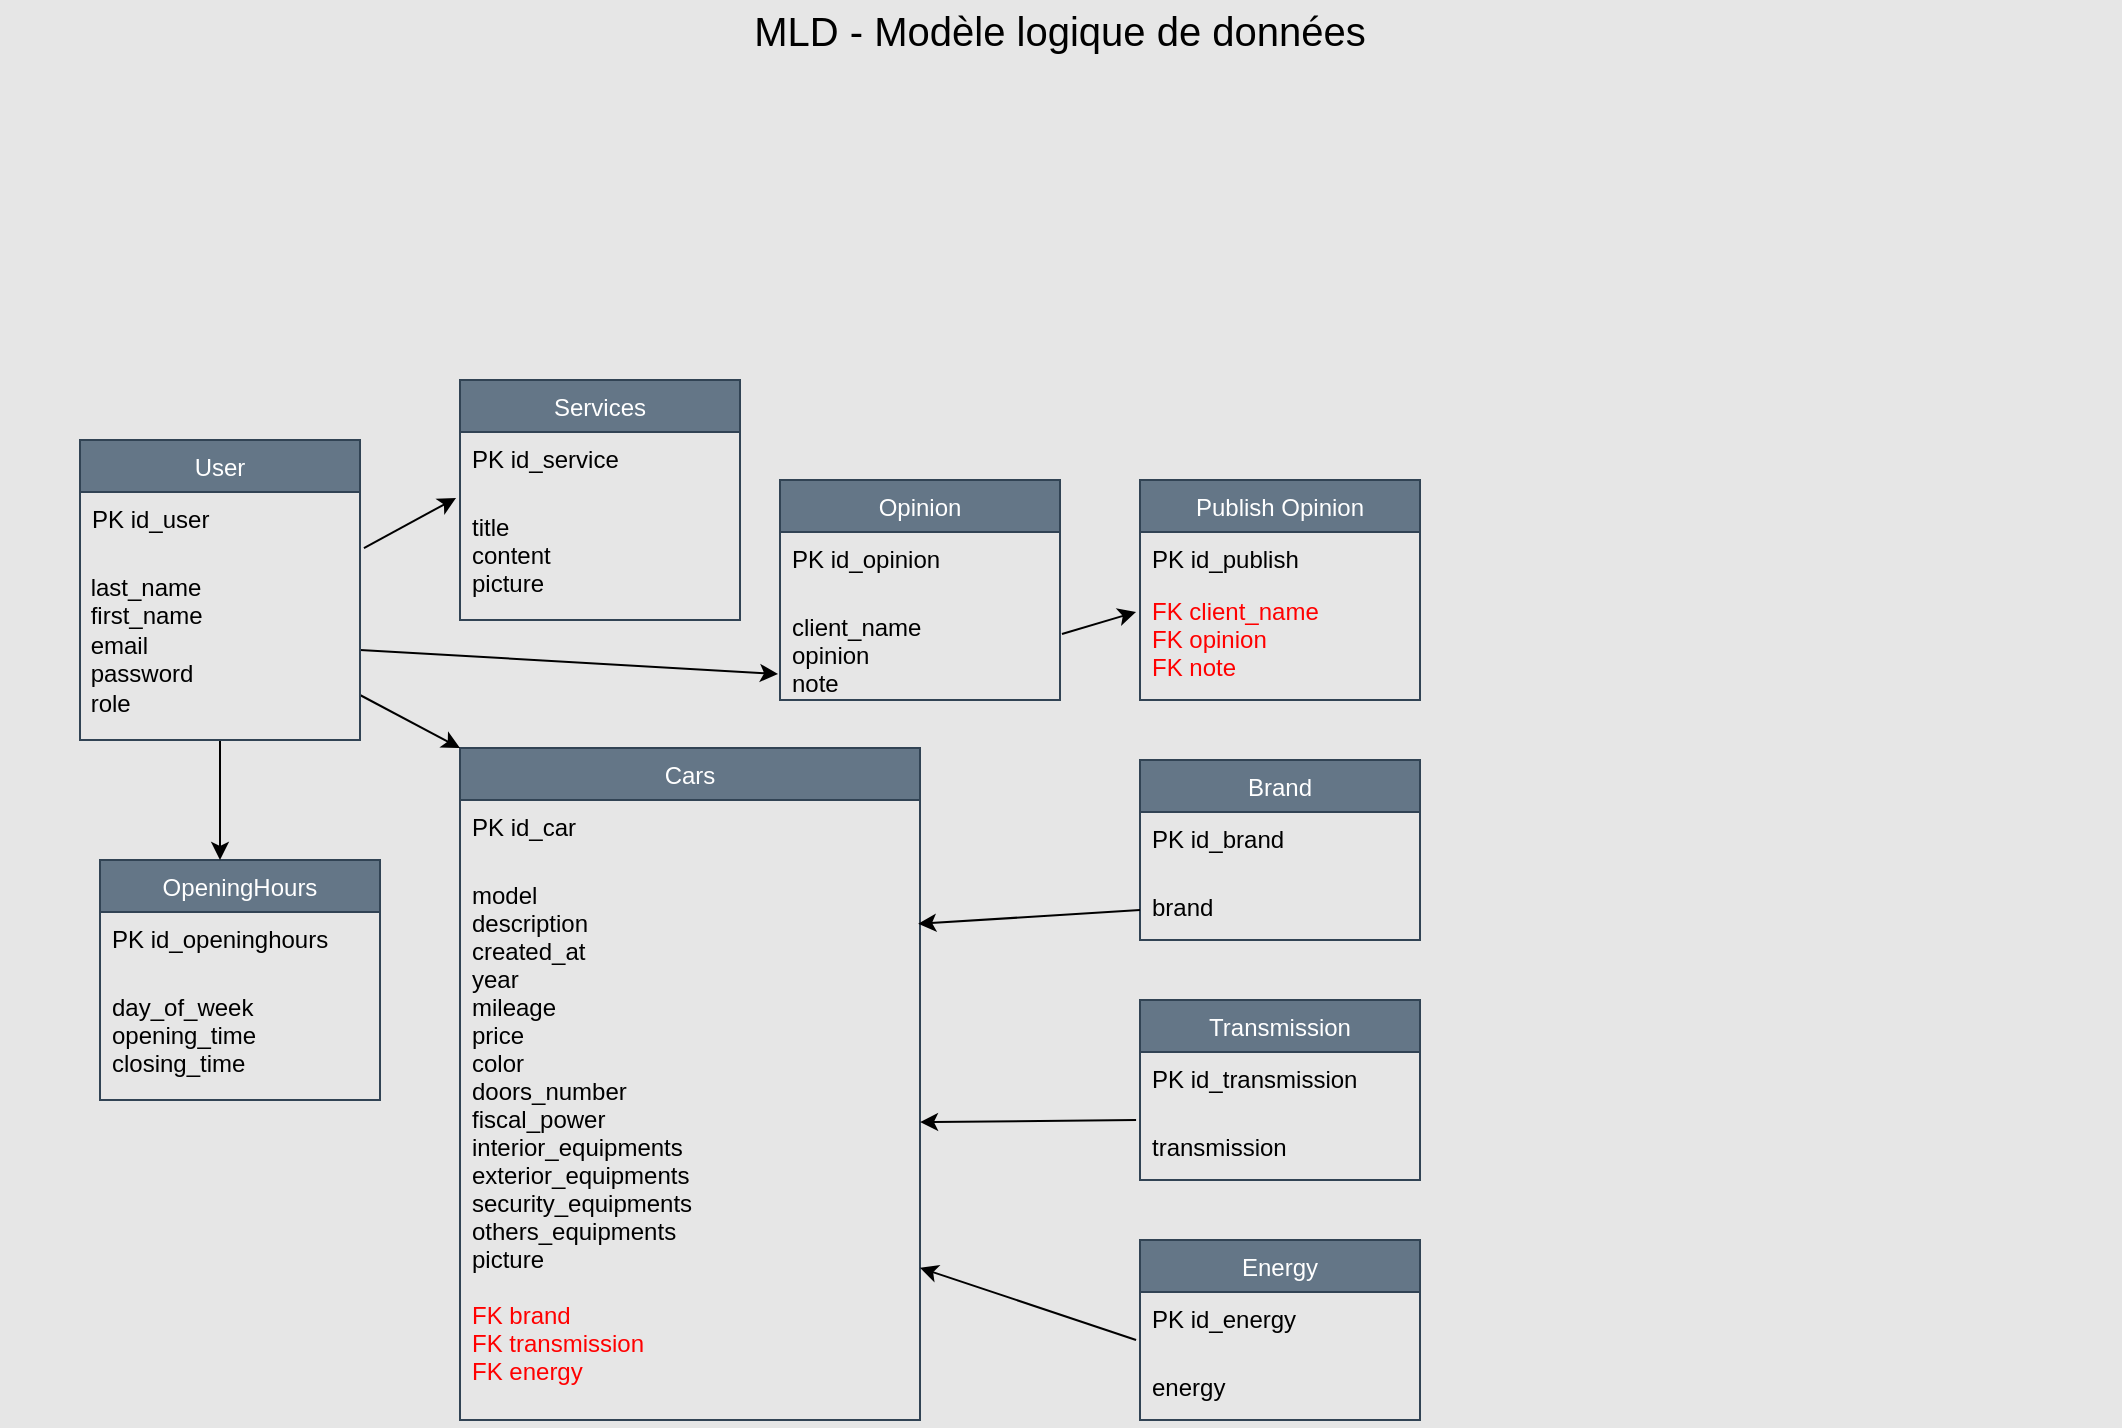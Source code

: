 <mxfile>
    <diagram id="WHhWUBudlvh6sGkOwT6w" name="Page-1">
        <mxGraphModel dx="1144" dy="779" grid="1" gridSize="10" guides="1" tooltips="1" connect="1" arrows="1" fold="1" page="1" pageScale="1" pageWidth="1169" pageHeight="827" background="#E6E6E6" math="0" shadow="0">
            <root>
                <mxCell id="0"/>
                <mxCell id="1" parent="0"/>
                <mxCell id="4" value="Services" style="swimlane;fontStyle=0;childLayout=stackLayout;horizontal=1;startSize=26;fillColor=#647687;horizontalStack=0;resizeParent=1;resizeParentMax=0;resizeLast=0;collapsible=1;marginBottom=0;fontColor=#ffffff;strokeColor=#314354;" parent="1" vertex="1">
                    <mxGeometry x="280" y="200" width="140" height="120" as="geometry"/>
                </mxCell>
                <mxCell id="5" value="PK id_service" style="text;strokeColor=none;fillColor=none;align=left;verticalAlign=top;spacingLeft=4;spacingRight=4;overflow=hidden;rotatable=0;points=[[0,0.5],[1,0.5]];portConstraint=eastwest;fontColor=#000000;" parent="4" vertex="1">
                    <mxGeometry y="26" width="140" height="34" as="geometry"/>
                </mxCell>
                <mxCell id="38" value="title&#10;content &#10;picture " style="text;strokeColor=none;fillColor=none;align=left;verticalAlign=top;spacingLeft=4;spacingRight=4;overflow=hidden;rotatable=0;points=[[0,0.5],[1,0.5]];portConstraint=eastwest;fontColor=#000000;" parent="4" vertex="1">
                    <mxGeometry y="60" width="140" height="60" as="geometry"/>
                </mxCell>
                <mxCell id="6" value="OpeningHours" style="swimlane;fontStyle=0;childLayout=stackLayout;horizontal=1;startSize=26;fillColor=#647687;horizontalStack=0;resizeParent=1;resizeParentMax=0;resizeLast=0;collapsible=1;marginBottom=0;fontColor=#ffffff;strokeColor=#314354;" parent="1" vertex="1">
                    <mxGeometry x="100" y="440" width="140" height="120" as="geometry"/>
                </mxCell>
                <mxCell id="7" value="PK id_openinghours" style="text;strokeColor=none;fillColor=none;align=left;verticalAlign=top;spacingLeft=4;spacingRight=4;overflow=hidden;rotatable=0;points=[[0,0.5],[1,0.5]];portConstraint=eastwest;fontColor=#000000;" parent="6" vertex="1">
                    <mxGeometry y="26" width="140" height="34" as="geometry"/>
                </mxCell>
                <mxCell id="39" value="day_of_week&#10;opening_time&#10;closing_time" style="text;strokeColor=none;fillColor=none;align=left;verticalAlign=top;spacingLeft=4;spacingRight=4;overflow=hidden;rotatable=0;points=[[0,0.5],[1,0.5]];portConstraint=eastwest;fontColor=#000000;" parent="6" vertex="1">
                    <mxGeometry y="60" width="140" height="60" as="geometry"/>
                </mxCell>
                <mxCell id="12" value="Opinion" style="swimlane;fontStyle=0;childLayout=stackLayout;horizontal=1;startSize=26;fillColor=#647687;horizontalStack=0;resizeParent=1;resizeParentMax=0;resizeLast=0;collapsible=1;marginBottom=0;fontColor=#ffffff;strokeColor=#314354;" parent="1" vertex="1">
                    <mxGeometry x="440" y="250" width="140" height="110" as="geometry"/>
                </mxCell>
                <mxCell id="13" value="PK id_opinion" style="text;strokeColor=none;fillColor=none;align=left;verticalAlign=top;spacingLeft=4;spacingRight=4;overflow=hidden;rotatable=0;points=[[0,0.5],[1,0.5]];portConstraint=eastwest;fontColor=#000000;" parent="12" vertex="1">
                    <mxGeometry y="26" width="140" height="34" as="geometry"/>
                </mxCell>
                <mxCell id="41" value="client_name &#10;opinion&#10;note" style="text;strokeColor=none;fillColor=none;align=left;verticalAlign=top;spacingLeft=4;spacingRight=4;overflow=hidden;rotatable=0;points=[[0,0.5],[1,0.5]];portConstraint=eastwest;fontColor=#000000;" parent="12" vertex="1">
                    <mxGeometry y="60" width="140" height="50" as="geometry"/>
                </mxCell>
                <mxCell id="14" value="Cars" style="swimlane;fontStyle=0;childLayout=stackLayout;horizontal=1;startSize=26;fillColor=#647687;horizontalStack=0;resizeParent=1;resizeParentMax=0;resizeLast=0;collapsible=1;marginBottom=0;fontColor=#ffffff;strokeColor=#314354;" parent="1" vertex="1">
                    <mxGeometry x="280" y="384" width="230" height="336" as="geometry"/>
                </mxCell>
                <mxCell id="15" value="PK id_car&#10;" style="text;strokeColor=none;fillColor=none;align=left;verticalAlign=top;spacingLeft=4;spacingRight=4;overflow=hidden;rotatable=0;points=[[0,0.5],[1,0.5]];portConstraint=eastwest;fontColor=#000000;" parent="14" vertex="1">
                    <mxGeometry y="26" width="230" height="34" as="geometry"/>
                </mxCell>
                <mxCell id="42" value="model&#10;description&#10;created_at&#10;year&#10;mileage&#10;price&#10;color&#10;doors_number&#10;fiscal_power&#10;interior_equipments&#10;exterior_equipments&#10;security_equipments&#10;others_equipments&#10;picture" style="text;strokeColor=none;fillColor=none;align=left;verticalAlign=top;spacingLeft=4;spacingRight=4;overflow=hidden;rotatable=0;points=[[0,0.5],[1,0.5]];portConstraint=eastwest;fontColor=#000000;" parent="14" vertex="1">
                    <mxGeometry y="60" width="230" height="210" as="geometry"/>
                </mxCell>
                <mxCell id="54" value="FK brand &#10;FK transmission&#10;FK energy" style="text;strokeColor=none;fillColor=none;align=left;verticalAlign=top;spacingLeft=4;spacingRight=4;overflow=hidden;rotatable=0;points=[[0,0.5],[1,0.5]];portConstraint=eastwest;fontColor=#FF0000;" parent="14" vertex="1">
                    <mxGeometry y="270" width="230" height="66" as="geometry"/>
                </mxCell>
                <mxCell id="18" value="Publish Opinion" style="swimlane;fontStyle=0;childLayout=stackLayout;horizontal=1;startSize=26;fillColor=#647687;horizontalStack=0;resizeParent=1;resizeParentMax=0;resizeLast=0;collapsible=1;marginBottom=0;fontColor=#ffffff;strokeColor=#314354;" parent="1" vertex="1">
                    <mxGeometry x="620" y="250" width="140" height="110" as="geometry"/>
                </mxCell>
                <mxCell id="19" value="PK id_publish" style="text;strokeColor=none;fillColor=none;align=left;verticalAlign=top;spacingLeft=4;spacingRight=4;overflow=hidden;rotatable=0;points=[[0,0.5],[1,0.5]];portConstraint=eastwest;fontColor=#000000;" parent="18" vertex="1">
                    <mxGeometry y="26" width="140" height="26" as="geometry"/>
                </mxCell>
                <mxCell id="20" value="FK client_name&#10;FK opinion&#10;FK note " style="text;strokeColor=none;fillColor=none;align=left;verticalAlign=top;spacingLeft=4;spacingRight=4;overflow=hidden;rotatable=0;points=[[0,0.5],[1,0.5]];portConstraint=eastwest;fontColor=#FF0000;" parent="18" vertex="1">
                    <mxGeometry y="52" width="140" height="58" as="geometry"/>
                </mxCell>
                <mxCell id="23" value="" style="endArrow=classic;html=1;fontColor=#FF0000;entryX=-0.014;entryY=-0.017;entryDx=0;entryDy=0;entryPerimeter=0;strokeColor=#000000;exitX=1.014;exitY=0.824;exitDx=0;exitDy=0;exitPerimeter=0;" parent="1" source="32" target="38" edge="1">
                    <mxGeometry width="50" height="50" relative="1" as="geometry">
                        <mxPoint x="460" y="160" as="sourcePoint"/>
                        <mxPoint x="230" y="130" as="targetPoint"/>
                    </mxGeometry>
                </mxCell>
                <mxCell id="25" value="" style="endArrow=classic;html=1;strokeColor=#000000;fontColor=#FF0000;exitX=0.5;exitY=1;exitDx=0;exitDy=0;" parent="1" source="40" edge="1">
                    <mxGeometry width="50" height="50" relative="1" as="geometry">
                        <mxPoint x="460" y="208" as="sourcePoint"/>
                        <mxPoint x="160" y="440" as="targetPoint"/>
                        <Array as="points">
                            <mxPoint x="160" y="410"/>
                        </Array>
                    </mxGeometry>
                </mxCell>
                <mxCell id="27" value="" style="endArrow=classic;html=1;strokeColor=#000000;fontColor=#FF0000;entryX=-0.007;entryY=0.74;entryDx=0;entryDy=0;exitX=1;exitY=0.5;exitDx=0;exitDy=0;entryPerimeter=0;" parent="1" source="40" target="41" edge="1">
                    <mxGeometry width="50" height="50" relative="1" as="geometry">
                        <mxPoint x="462.94" y="431.5" as="sourcePoint"/>
                        <mxPoint x="250" y="490" as="targetPoint"/>
                    </mxGeometry>
                </mxCell>
                <mxCell id="28" value="" style="endArrow=classic;html=1;strokeColor=#000000;fontColor=#FF0000;entryX=0;entryY=0;entryDx=0;entryDy=0;exitX=1;exitY=0.75;exitDx=0;exitDy=0;" parent="1" source="40" target="14" edge="1">
                    <mxGeometry width="50" height="50" relative="1" as="geometry">
                        <mxPoint x="427.979" y="470" as="sourcePoint"/>
                        <mxPoint x="220" y="600" as="targetPoint"/>
                        <Array as="points"/>
                    </mxGeometry>
                </mxCell>
                <mxCell id="29" value="" style="endArrow=classic;html=1;strokeColor=#000000;fontColor=#FF0000;entryX=-0.014;entryY=0.241;entryDx=0;entryDy=0;exitX=1.007;exitY=0.34;exitDx=0;exitDy=0;exitPerimeter=0;entryPerimeter=0;" parent="1" target="20" edge="1" source="41">
                    <mxGeometry width="50" height="50" relative="1" as="geometry">
                        <mxPoint x="580" y="239" as="sourcePoint"/>
                        <mxPoint x="510" y="400" as="targetPoint"/>
                    </mxGeometry>
                </mxCell>
                <mxCell id="30" value="MLD - Modèle logique de données" style="text;html=1;strokeColor=none;fillColor=none;align=center;verticalAlign=middle;whiteSpace=wrap;rounded=0;fontColor=#000000;fontSize=20;" parent="1" vertex="1">
                    <mxGeometry x="50" y="10" width="1060" height="30" as="geometry"/>
                </mxCell>
                <mxCell id="31" value="User" style="swimlane;fontStyle=0;childLayout=stackLayout;horizontal=1;startSize=26;fillColor=#647687;horizontalStack=0;resizeParent=1;resizeParentMax=0;resizeLast=0;collapsible=1;marginBottom=0;fontColor=#ffffff;strokeColor=#314354;" parent="1" vertex="1">
                    <mxGeometry x="90" y="230" width="140" height="150" as="geometry"/>
                </mxCell>
                <mxCell id="32" value="PK id_user " style="text;strokeColor=none;fillColor=none;align=left;verticalAlign=top;spacingLeft=4;spacingRight=4;overflow=hidden;rotatable=0;points=[[0,0.5],[1,0.5]];portConstraint=eastwest;fontColor=#000000;" parent="31" vertex="1">
                    <mxGeometry y="26" width="140" height="34" as="geometry"/>
                </mxCell>
                <mxCell id="40" value="&lt;span style=&quot;color: rgb(0, 0, 0); font-family: Helvetica; font-size: 12px; font-style: normal; font-variant-ligatures: normal; font-variant-caps: normal; font-weight: 400; letter-spacing: normal; orphans: 2; text-align: left; text-indent: 0px; text-transform: none; widows: 2; word-spacing: 0px; -webkit-text-stroke-width: 0px; text-decoration-thickness: initial; text-decoration-style: initial; text-decoration-color: initial; float: none; display: inline !important;&quot;&gt;&amp;nbsp;last_name&lt;/span&gt;&lt;br style=&quot;border-color: rgb(0, 0, 0); padding: 0px; margin: 0px; color: rgb(0, 0, 0); font-family: Helvetica; font-size: 12px; font-style: normal; font-variant-ligatures: normal; font-variant-caps: normal; font-weight: 400; letter-spacing: normal; orphans: 2; text-align: left; text-indent: 0px; text-transform: none; widows: 2; word-spacing: 0px; -webkit-text-stroke-width: 0px; text-decoration-thickness: initial; text-decoration-style: initial; text-decoration-color: initial;&quot;&gt;&lt;span style=&quot;color: rgb(0, 0, 0); font-family: Helvetica; font-size: 12px; font-style: normal; font-variant-ligatures: normal; font-variant-caps: normal; font-weight: 400; letter-spacing: normal; orphans: 2; text-align: left; text-indent: 0px; text-transform: none; widows: 2; word-spacing: 0px; -webkit-text-stroke-width: 0px; text-decoration-thickness: initial; text-decoration-style: initial; text-decoration-color: initial; float: none; display: inline !important;&quot;&gt;&amp;nbsp;first_name&lt;/span&gt;&lt;br style=&quot;border-color: rgb(0, 0, 0); padding: 0px; margin: 0px; color: rgb(0, 0, 0); font-family: Helvetica; font-size: 12px; font-style: normal; font-variant-ligatures: normal; font-variant-caps: normal; font-weight: 400; letter-spacing: normal; orphans: 2; text-align: left; text-indent: 0px; text-transform: none; widows: 2; word-spacing: 0px; -webkit-text-stroke-width: 0px; text-decoration-thickness: initial; text-decoration-style: initial; text-decoration-color: initial;&quot;&gt;&lt;span style=&quot;color: rgb(0, 0, 0); font-family: Helvetica; font-size: 12px; font-style: normal; font-variant-ligatures: normal; font-variant-caps: normal; font-weight: 400; letter-spacing: normal; orphans: 2; text-align: left; text-indent: 0px; text-transform: none; widows: 2; word-spacing: 0px; -webkit-text-stroke-width: 0px; text-decoration-thickness: initial; text-decoration-style: initial; text-decoration-color: initial; float: none; display: inline !important;&quot;&gt;&amp;nbsp;email&amp;nbsp;&lt;/span&gt;&lt;br style=&quot;border-color: rgb(0, 0, 0); padding: 0px; margin: 0px; color: rgb(0, 0, 0); font-family: Helvetica; font-size: 12px; font-style: normal; font-variant-ligatures: normal; font-variant-caps: normal; font-weight: 400; letter-spacing: normal; orphans: 2; text-align: left; text-indent: 0px; text-transform: none; widows: 2; word-spacing: 0px; -webkit-text-stroke-width: 0px; text-decoration-thickness: initial; text-decoration-style: initial; text-decoration-color: initial;&quot;&gt;&lt;span style=&quot;color: rgb(0, 0, 0); font-family: Helvetica; font-size: 12px; font-style: normal; font-variant-ligatures: normal; font-variant-caps: normal; font-weight: 400; letter-spacing: normal; orphans: 2; text-align: left; text-indent: 0px; text-transform: none; widows: 2; word-spacing: 0px; -webkit-text-stroke-width: 0px; text-decoration-thickness: initial; text-decoration-style: initial; text-decoration-color: initial; float: none; display: inline !important;&quot;&gt;&amp;nbsp;password&amp;nbsp;&lt;/span&gt;&lt;br style=&quot;border-color: rgb(0, 0, 0); padding: 0px; margin: 0px; color: rgb(0, 0, 0); font-family: Helvetica; font-size: 12px; font-style: normal; font-variant-ligatures: normal; font-variant-caps: normal; font-weight: 400; letter-spacing: normal; orphans: 2; text-align: left; text-indent: 0px; text-transform: none; widows: 2; word-spacing: 0px; -webkit-text-stroke-width: 0px; text-decoration-thickness: initial; text-decoration-style: initial; text-decoration-color: initial;&quot;&gt;&lt;span style=&quot;color: rgb(0, 0, 0); font-family: Helvetica; font-size: 12px; font-style: normal; font-variant-ligatures: normal; font-variant-caps: normal; font-weight: 400; letter-spacing: normal; orphans: 2; text-align: left; text-indent: 0px; text-transform: none; widows: 2; word-spacing: 0px; -webkit-text-stroke-width: 0px; text-decoration-thickness: initial; text-decoration-style: initial; text-decoration-color: initial; float: none; display: inline !important;&quot;&gt;&amp;nbsp;role&amp;nbsp;&lt;/span&gt;" style="text;whiteSpace=wrap;html=1;" parent="31" vertex="1">
                    <mxGeometry y="60" width="140" height="90" as="geometry"/>
                </mxCell>
                <mxCell id="44" value="Brand" style="swimlane;fontStyle=0;childLayout=stackLayout;horizontal=1;startSize=26;fillColor=#647687;horizontalStack=0;resizeParent=1;resizeParentMax=0;resizeLast=0;collapsible=1;marginBottom=0;fontColor=#ffffff;strokeColor=#314354;" parent="1" vertex="1">
                    <mxGeometry x="620" y="390" width="140" height="90" as="geometry"/>
                </mxCell>
                <mxCell id="45" value="PK id_brand" style="text;strokeColor=none;fillColor=none;align=left;verticalAlign=top;spacingLeft=4;spacingRight=4;overflow=hidden;rotatable=0;points=[[0,0.5],[1,0.5]];portConstraint=eastwest;fontColor=#000000;" parent="44" vertex="1">
                    <mxGeometry y="26" width="140" height="34" as="geometry"/>
                </mxCell>
                <mxCell id="46" value="brand" style="text;strokeColor=none;fillColor=none;align=left;verticalAlign=top;spacingLeft=4;spacingRight=4;overflow=hidden;rotatable=0;points=[[0,0.5],[1,0.5]];portConstraint=eastwest;fontColor=#000000;" parent="44" vertex="1">
                    <mxGeometry y="60" width="140" height="30" as="geometry"/>
                </mxCell>
                <mxCell id="47" value="Transmission" style="swimlane;fontStyle=0;childLayout=stackLayout;horizontal=1;startSize=26;fillColor=#647687;horizontalStack=0;resizeParent=1;resizeParentMax=0;resizeLast=0;collapsible=1;marginBottom=0;fontColor=#ffffff;strokeColor=#314354;" parent="1" vertex="1">
                    <mxGeometry x="620" y="510" width="140" height="90" as="geometry"/>
                </mxCell>
                <mxCell id="48" value="PK id_transmission" style="text;strokeColor=none;fillColor=none;align=left;verticalAlign=top;spacingLeft=4;spacingRight=4;overflow=hidden;rotatable=0;points=[[0,0.5],[1,0.5]];portConstraint=eastwest;fontColor=#000000;" parent="47" vertex="1">
                    <mxGeometry y="26" width="140" height="34" as="geometry"/>
                </mxCell>
                <mxCell id="49" value="transmission" style="text;strokeColor=none;fillColor=none;align=left;verticalAlign=top;spacingLeft=4;spacingRight=4;overflow=hidden;rotatable=0;points=[[0,0.5],[1,0.5]];portConstraint=eastwest;fontColor=#000000;" parent="47" vertex="1">
                    <mxGeometry y="60" width="140" height="30" as="geometry"/>
                </mxCell>
                <mxCell id="50" value="Energy" style="swimlane;fontStyle=0;childLayout=stackLayout;horizontal=1;startSize=26;fillColor=#647687;horizontalStack=0;resizeParent=1;resizeParentMax=0;resizeLast=0;collapsible=1;marginBottom=0;fontColor=#ffffff;strokeColor=#314354;" parent="1" vertex="1">
                    <mxGeometry x="620" y="630" width="140" height="90" as="geometry"/>
                </mxCell>
                <mxCell id="51" value="PK id_energy" style="text;strokeColor=none;fillColor=none;align=left;verticalAlign=top;spacingLeft=4;spacingRight=4;overflow=hidden;rotatable=0;points=[[0,0.5],[1,0.5]];portConstraint=eastwest;fontColor=#000000;" parent="50" vertex="1">
                    <mxGeometry y="26" width="140" height="34" as="geometry"/>
                </mxCell>
                <mxCell id="52" value="energy" style="text;strokeColor=none;fillColor=none;align=left;verticalAlign=top;spacingLeft=4;spacingRight=4;overflow=hidden;rotatable=0;points=[[0,0.5],[1,0.5]];portConstraint=eastwest;fontColor=#000000;" parent="50" vertex="1">
                    <mxGeometry y="60" width="140" height="30" as="geometry"/>
                </mxCell>
                <mxCell id="55" value="" style="endArrow=classic;html=1;strokeColor=#000000;fontColor=#FF0000;entryX=0.996;entryY=0.133;entryDx=0;entryDy=0;exitX=0;exitY=0.5;exitDx=0;exitDy=0;entryPerimeter=0;" parent="1" source="46" target="42" edge="1">
                    <mxGeometry width="50" height="50" relative="1" as="geometry">
                        <mxPoint x="685" y="445" as="sourcePoint"/>
                        <mxPoint x="895" y="470" as="targetPoint"/>
                        <Array as="points"/>
                    </mxGeometry>
                </mxCell>
                <mxCell id="56" value="" style="endArrow=classic;html=1;strokeColor=#000000;fontColor=#FF0000;entryX=1;entryY=0.605;entryDx=0;entryDy=0;exitX=-0.014;exitY=0;exitDx=0;exitDy=0;entryPerimeter=0;exitPerimeter=0;" parent="1" source="49" target="42" edge="1">
                    <mxGeometry width="50" height="50" relative="1" as="geometry">
                        <mxPoint x="720" y="521.53" as="sourcePoint"/>
                        <mxPoint x="669.08" y="534.46" as="targetPoint"/>
                        <Array as="points"/>
                    </mxGeometry>
                </mxCell>
                <mxCell id="57" value="" style="endArrow=classic;html=1;strokeColor=#000000;fontColor=#FF0000;exitX=-0.014;exitY=0.706;exitDx=0;exitDy=0;exitPerimeter=0;entryX=1;entryY=0.952;entryDx=0;entryDy=0;entryPerimeter=0;" parent="1" source="51" target="42" edge="1">
                    <mxGeometry width="50" height="50" relative="1" as="geometry">
                        <mxPoint x="720.92" y="680" as="sourcePoint"/>
                        <mxPoint x="510" y="720" as="targetPoint"/>
                        <Array as="points"/>
                    </mxGeometry>
                </mxCell>
            </root>
        </mxGraphModel>
    </diagram>
</mxfile>